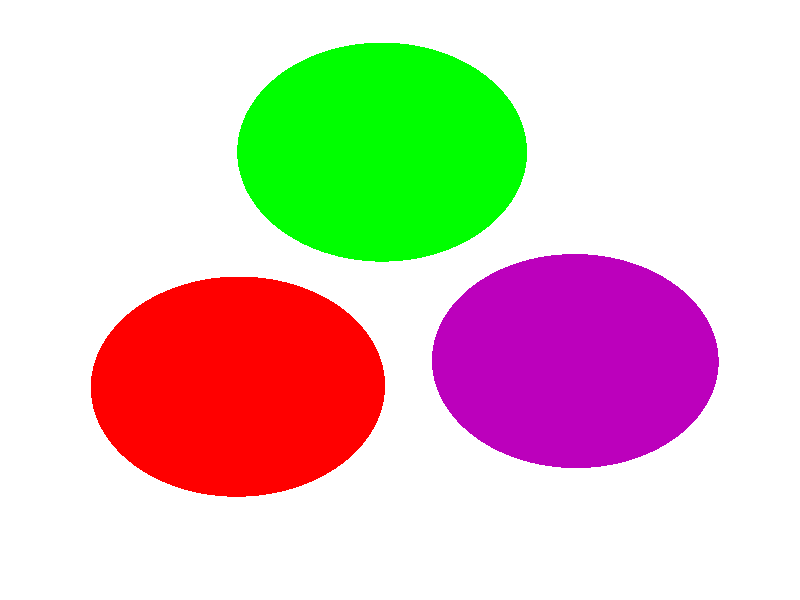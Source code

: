#version 3.7;
global_settings{assumed_gamma 1.0}
camera{perspective location <4.363389981249825133602371, 3.170188387650512140680803, 3.918568348616487728719449> right <0.293892626146236568551728, -0.404508497187473725631435, -0.000000000000000000000000> up <-0.237764129073788410551060, -0.172745751406263137184283, 0.404508497187473725631435> direction <0.654508497187473725631435, 0.475528258147576821102120, 0.587785252292473137103457> sky <-0.475528258147576821102120, -0.345491502812526274368565, 0.809016994374947451262869> look_at <3.708881484062351407970937, 2.694660129502935319578683, 3.330783096324014813660597>}
light_source{<4.363389981249825133602371, 3.170188387650512140680803, 3.918568348616487728719449> rgb<1.0,1.0,1.0>}
light_source{<2.000000000000000000000000, 2.000000000000000000000000, 2.000000000000000000000000> rgb<1.0,0.0,0.0>}background{rgb<1,1,1>}
merge{object{sphere{<0.666666666666666629659233, -0.333333333333333314829616, -0.333333333333333314829616>,0.599999999999999977795540} pigment{rgbft<1.0,0.0,0.0,0.1,0.2>}}object{sphere{<-0.333333333333333314829616, 0.666666666666666629659233, -0.333333333333333314829616>,0.599999999999999977795540} pigment{rgbft<0.5,0.0,0.5,0.1,0.2>}}object{sphere{<-0.333333333333333314829616, -0.333333333333333314829616, 0.666666666666666629659233>,0.599999999999999977795540} pigment{rgbft<0.0,1.0,0.0,0.1,0.2>}}}
